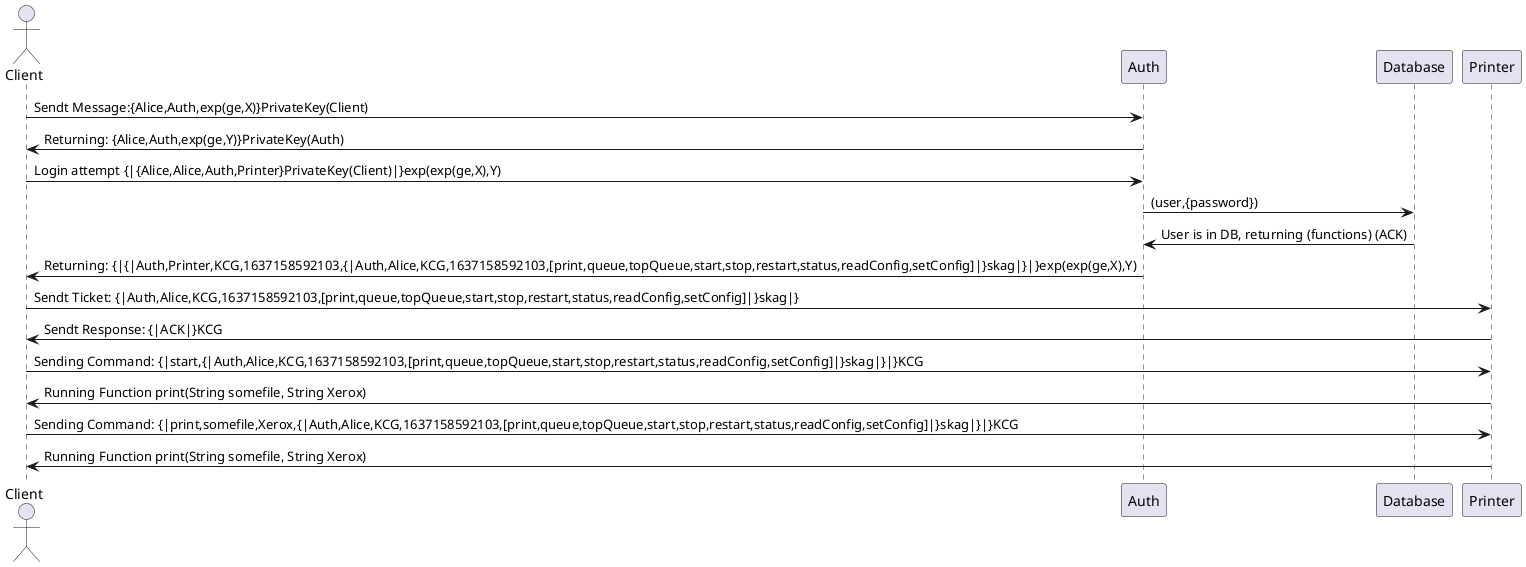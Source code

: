 @startuml ACL 
actor Client as C
participant Auth as A
participant Database as DB
participant Printer as P

C -> A: Sendt Message:{Alice,Auth,exp(ge,X)}PrivateKey(Client)
A -> C: Returning: {Alice,Auth,exp(ge,Y)}PrivateKey(Auth)

C -> A: Login attempt {|{Alice,Alice,Auth,Printer}PrivateKey(Client)|}exp(exp(ge,X),Y)
A -> DB : (user,{password})
DB -> A: User is in DB, returning (functions) (ACK)
A -> C: Returning: {|{|Auth,Printer,KCG,1637158592103,{|Auth,Alice,KCG,1637158592103,[print,queue,topQueue,start,stop,restart,status,readConfig,setConfig]|}skag|}|}exp(exp(ge,X),Y)

C -> P: Sendt Ticket: {|Auth,Alice,KCG,1637158592103,[print,queue,topQueue,start,stop,restart,status,readConfig,setConfig]|}skag|}
P -> C: Sendt Response: {|ACK|}KCG

C -> P: Sending Command: {|start,{|Auth,Alice,KCG,1637158592103,[print,queue,topQueue,start,stop,restart,status,readConfig,setConfig]|}skag|}|}KCG
P -> C: Running Function print(String somefile, String Xerox)

C -> P: Sending Command: {|print,somefile,Xerox,{|Auth,Alice,KCG,1637158592103,[print,queue,topQueue,start,stop,restart,status,readConfig,setConfig]|}skag|}|}KCG
P -> C: Running Function print(String somefile, String Xerox)
@enduml

@startuml RBAC
actor Client as C
participant Auth as A
participant Database as DB
participant Printer as P

C -> A: Sendt Message:{Bob,Auth,exp(ge,X)}PrivateKey(Client)
A -> C: Returning: {Bob,Auth,exp(ge,Y)}PrivateKey(Auth)

C -> A: Login attempt: {|{Bob,Bob,Auth,Printer}PrivateKey(Client)|}exp(exp(ge,X),Y)
A -> DB : (user,{password})
DB -> A: User is in DB, returning (functions) (ACK)
A -> C: Returning: {|{|Auth,Printer,KCG,1637158592107,{|Auth,Bob,KCG,1637158592107,[start,stop,restart,status,readConfig,setConfig,]|}skag|}|}exp(exp(ge,X),Y)

C -> P: Sendt Ticket: {|Auth,Bob,KCG,1637160238819,[start,stop,restart,status,readConfig,setConfig,]|}skag|}
P -> C: Sendt Response: {|ACK|}KCG

C -> P: Sending Command: {|start,{|Auth,Bob,KCG,1637160238819,[start,stop,restart,status,readConfig,setConfig,]|}skag|}|}KCG
P -> C: Running Function print(String somefile, String Xerox)

C -> P: Sending Command:  {|print,{|Auth,Bob,KCG,1637160238819,[start,stop,restart,status,readConfig,setConfig,]|}skag|}|}KCG
P -> C: Client: Recieved: Clearence not valid
@enduml
